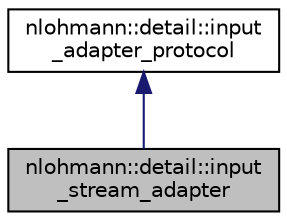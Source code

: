 digraph "nlohmann::detail::input_stream_adapter"
{
 // LATEX_PDF_SIZE
  edge [fontname="Helvetica",fontsize="10",labelfontname="Helvetica",labelfontsize="10"];
  node [fontname="Helvetica",fontsize="10",shape=record];
  Node1 [label="nlohmann::detail::input\l_stream_adapter",height=0.2,width=0.4,color="black", fillcolor="grey75", style="filled", fontcolor="black",tooltip=" "];
  Node2 -> Node1 [dir="back",color="midnightblue",fontsize="10",style="solid",fontname="Helvetica"];
  Node2 [label="nlohmann::detail::input\l_adapter_protocol",height=0.2,width=0.4,color="black", fillcolor="white", style="filled",URL="$structnlohmann_1_1detail_1_1input__adapter__protocol.html",tooltip="abstract input adapter interface"];
}
